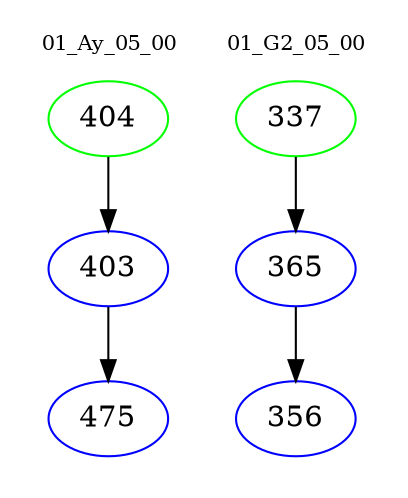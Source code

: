 digraph{
subgraph cluster_0 {
color = white
label = "01_Ay_05_00";
fontsize=10;
T0_404 [label="404", color="green"]
T0_404 -> T0_403 [color="black"]
T0_403 [label="403", color="blue"]
T0_403 -> T0_475 [color="black"]
T0_475 [label="475", color="blue"]
}
subgraph cluster_1 {
color = white
label = "01_G2_05_00";
fontsize=10;
T1_337 [label="337", color="green"]
T1_337 -> T1_365 [color="black"]
T1_365 [label="365", color="blue"]
T1_365 -> T1_356 [color="black"]
T1_356 [label="356", color="blue"]
}
}
